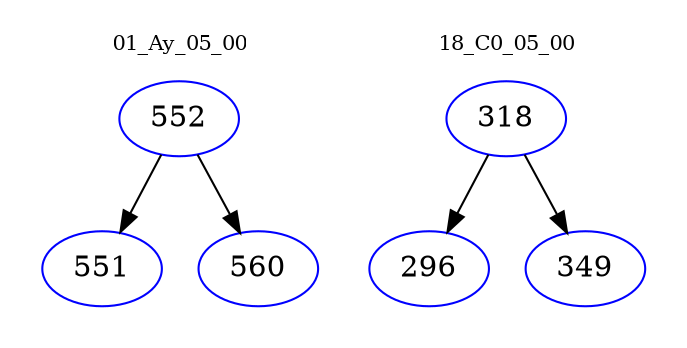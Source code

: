 digraph{
subgraph cluster_0 {
color = white
label = "01_Ay_05_00";
fontsize=10;
T0_552 [label="552", color="blue"]
T0_552 -> T0_551 [color="black"]
T0_551 [label="551", color="blue"]
T0_552 -> T0_560 [color="black"]
T0_560 [label="560", color="blue"]
}
subgraph cluster_1 {
color = white
label = "18_C0_05_00";
fontsize=10;
T1_318 [label="318", color="blue"]
T1_318 -> T1_296 [color="black"]
T1_296 [label="296", color="blue"]
T1_318 -> T1_349 [color="black"]
T1_349 [label="349", color="blue"]
}
}
